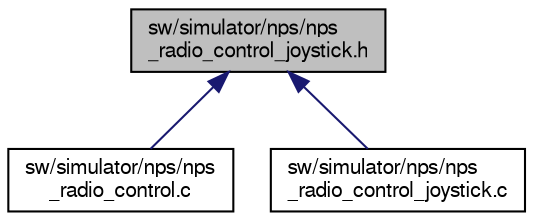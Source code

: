 digraph "sw/simulator/nps/nps_radio_control_joystick.h"
{
  edge [fontname="FreeSans",fontsize="10",labelfontname="FreeSans",labelfontsize="10"];
  node [fontname="FreeSans",fontsize="10",shape=record];
  Node1 [label="sw/simulator/nps/nps\l_radio_control_joystick.h",height=0.2,width=0.4,color="black", fillcolor="grey75", style="filled", fontcolor="black"];
  Node1 -> Node2 [dir="back",color="midnightblue",fontsize="10",style="solid",fontname="FreeSans"];
  Node2 [label="sw/simulator/nps/nps\l_radio_control.c",height=0.2,width=0.4,color="black", fillcolor="white", style="filled",URL="$nps__radio__control_8c.html"];
  Node1 -> Node3 [dir="back",color="midnightblue",fontsize="10",style="solid",fontname="FreeSans"];
  Node3 [label="sw/simulator/nps/nps\l_radio_control_joystick.c",height=0.2,width=0.4,color="black", fillcolor="white", style="filled",URL="$nps__radio__control__joystick_8c.html",tooltip="Direct RC control for NPS with a standard joystick using SDL. "];
}
